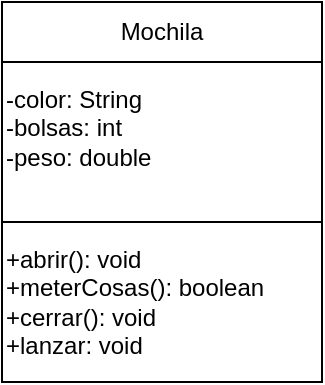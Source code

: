 <mxfile version="26.0.11">
  <diagram name="Página-1" id="mq8DdAqobloqFYzCHXO2">
    <mxGraphModel dx="880" dy="468" grid="1" gridSize="10" guides="1" tooltips="1" connect="1" arrows="1" fold="1" page="1" pageScale="1" pageWidth="827" pageHeight="1169" math="0" shadow="0">
      <root>
        <mxCell id="0" />
        <mxCell id="1" parent="0" />
        <mxCell id="HenQAAs0XAkFm8J8VGgW-4" value="-color: String&lt;div&gt;-bolsas: int&lt;/div&gt;&lt;div&gt;-peso: double&lt;/div&gt;&lt;div style=&quot;&quot;&gt;&lt;br&gt;&lt;/div&gt;" style="rounded=0;whiteSpace=wrap;html=1;align=left;" vertex="1" parent="1">
          <mxGeometry x="140" y="140" width="160" height="80" as="geometry" />
        </mxCell>
        <mxCell id="HenQAAs0XAkFm8J8VGgW-5" value="+abrir(): void&lt;div&gt;+meterCosas(): boolean&lt;/div&gt;&lt;div&gt;+cerrar(): void&lt;/div&gt;&lt;div&gt;+lanzar: void&lt;/div&gt;" style="rounded=0;whiteSpace=wrap;html=1;align=left;" vertex="1" parent="1">
          <mxGeometry x="140" y="220" width="160" height="80" as="geometry" />
        </mxCell>
        <mxCell id="HenQAAs0XAkFm8J8VGgW-6" value="Mochila" style="rounded=0;whiteSpace=wrap;html=1;" vertex="1" parent="1">
          <mxGeometry x="140" y="110" width="160" height="30" as="geometry" />
        </mxCell>
      </root>
    </mxGraphModel>
  </diagram>
</mxfile>
